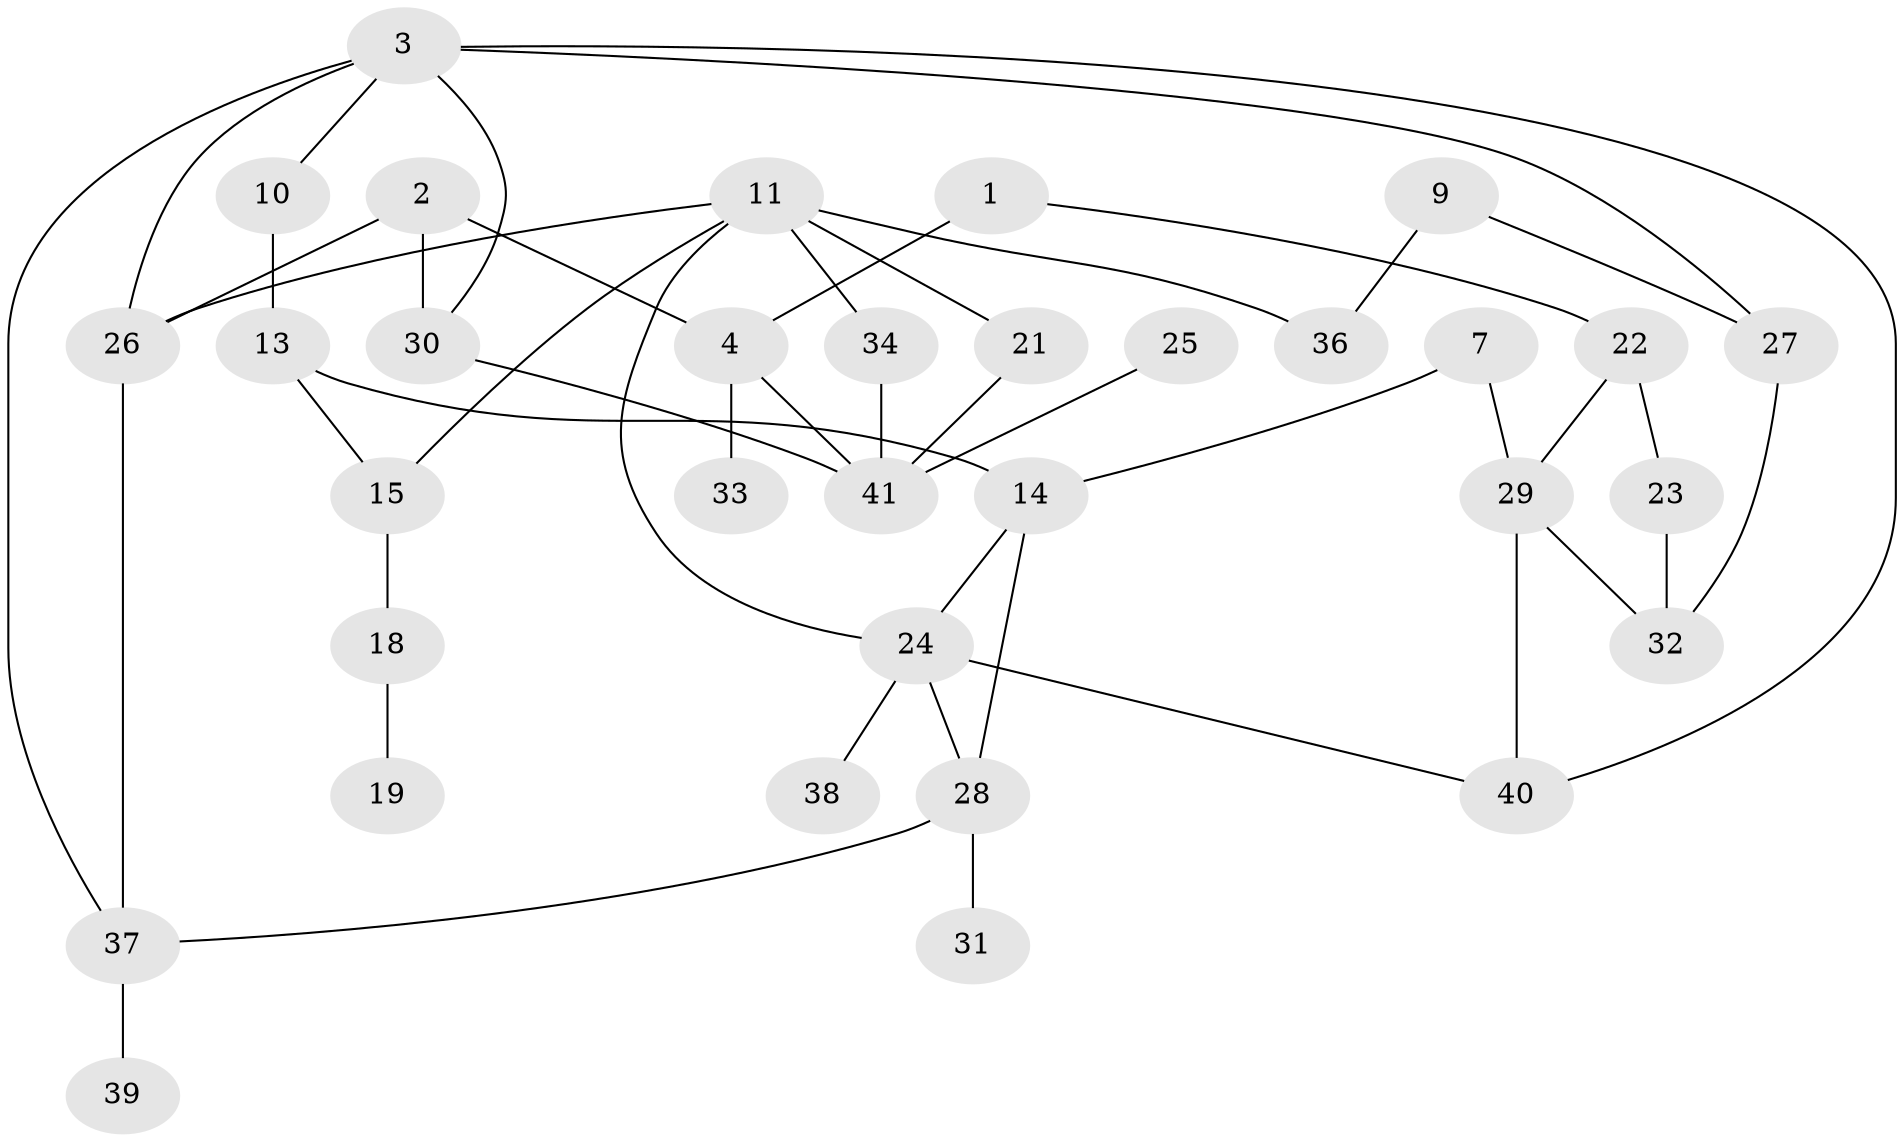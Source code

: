 // original degree distribution, {2: 0.3333333333333333, 3: 0.19696969696969696, 6: 0.030303030303030304, 1: 0.19696969696969696, 4: 0.07575757575757576, 0: 0.10606060606060606, 7: 0.015151515151515152, 5: 0.045454545454545456}
// Generated by graph-tools (version 1.1) at 2025/35/03/04/25 23:35:55]
// undirected, 33 vertices, 47 edges
graph export_dot {
  node [color=gray90,style=filled];
  1;
  2;
  3;
  4;
  7;
  9;
  10;
  11;
  13;
  14;
  15;
  18;
  19;
  21;
  22;
  23;
  24;
  25;
  26;
  27;
  28;
  29;
  30;
  31;
  32;
  33;
  34;
  36;
  37;
  38;
  39;
  40;
  41;
  1 -- 4 [weight=1.0];
  1 -- 22 [weight=1.0];
  2 -- 4 [weight=2.0];
  2 -- 26 [weight=1.0];
  2 -- 30 [weight=1.0];
  3 -- 10 [weight=1.0];
  3 -- 26 [weight=1.0];
  3 -- 27 [weight=1.0];
  3 -- 30 [weight=1.0];
  3 -- 37 [weight=1.0];
  3 -- 40 [weight=1.0];
  4 -- 33 [weight=1.0];
  4 -- 41 [weight=1.0];
  7 -- 14 [weight=1.0];
  7 -- 29 [weight=1.0];
  9 -- 27 [weight=1.0];
  9 -- 36 [weight=1.0];
  10 -- 13 [weight=1.0];
  11 -- 15 [weight=1.0];
  11 -- 21 [weight=1.0];
  11 -- 24 [weight=1.0];
  11 -- 26 [weight=1.0];
  11 -- 34 [weight=1.0];
  11 -- 36 [weight=1.0];
  13 -- 14 [weight=1.0];
  13 -- 15 [weight=1.0];
  14 -- 24 [weight=1.0];
  14 -- 28 [weight=1.0];
  15 -- 18 [weight=1.0];
  18 -- 19 [weight=1.0];
  21 -- 41 [weight=1.0];
  22 -- 23 [weight=1.0];
  22 -- 29 [weight=2.0];
  23 -- 32 [weight=1.0];
  24 -- 28 [weight=1.0];
  24 -- 38 [weight=1.0];
  24 -- 40 [weight=1.0];
  25 -- 41 [weight=1.0];
  26 -- 37 [weight=1.0];
  27 -- 32 [weight=1.0];
  28 -- 31 [weight=1.0];
  28 -- 37 [weight=1.0];
  29 -- 32 [weight=1.0];
  29 -- 40 [weight=1.0];
  30 -- 41 [weight=1.0];
  34 -- 41 [weight=2.0];
  37 -- 39 [weight=1.0];
}
